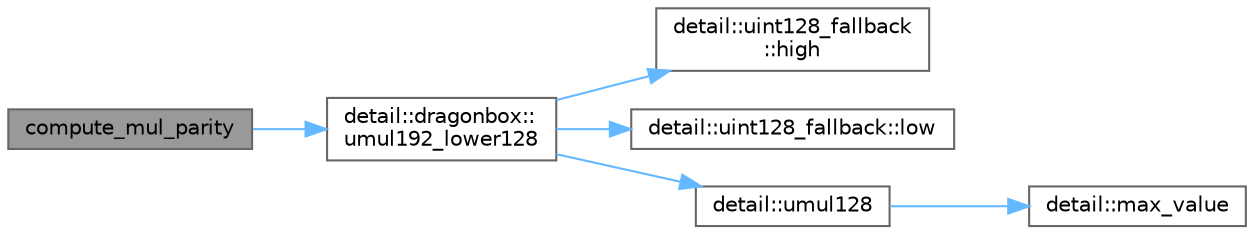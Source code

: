 digraph "compute_mul_parity"
{
 // LATEX_PDF_SIZE
  bgcolor="transparent";
  edge [fontname=Helvetica,fontsize=10,labelfontname=Helvetica,labelfontsize=10];
  node [fontname=Helvetica,fontsize=10,shape=box,height=0.2,width=0.4];
  rankdir="LR";
  Node1 [id="Node000001",label="compute_mul_parity",height=0.2,width=0.4,color="gray40", fillcolor="grey60", style="filled", fontcolor="black",tooltip=" "];
  Node1 -> Node2 [id="edge1_Node000001_Node000002",color="steelblue1",style="solid",tooltip=" "];
  Node2 [id="Node000002",label="detail::dragonbox::\lumul192_lower128",height=0.2,width=0.4,color="grey40", fillcolor="white", style="filled",URL="$namespacedetail_1_1dragonbox.html#a00b314c81f5a84304eaba6d1afa17884",tooltip=" "];
  Node2 -> Node3 [id="edge2_Node000002_Node000003",color="steelblue1",style="solid",tooltip=" "];
  Node3 [id="Node000003",label="detail::uint128_fallback\l::high",height=0.2,width=0.4,color="grey40", fillcolor="white", style="filled",URL="$classdetail_1_1uint128__fallback.html#a26c8f23762f3ed8d28c37e96f82ed82b",tooltip=" "];
  Node2 -> Node4 [id="edge3_Node000002_Node000004",color="steelblue1",style="solid",tooltip=" "];
  Node4 [id="Node000004",label="detail::uint128_fallback::low",height=0.2,width=0.4,color="grey40", fillcolor="white", style="filled",URL="$classdetail_1_1uint128__fallback.html#a567436462f91ee9bf0f20c9af5fbcfb6",tooltip=" "];
  Node2 -> Node5 [id="edge4_Node000002_Node000005",color="steelblue1",style="solid",tooltip=" "];
  Node5 [id="Node000005",label="detail::umul128",height=0.2,width=0.4,color="grey40", fillcolor="white", style="filled",URL="$namespacedetail.html#a2fcc6d7c0a2284622dd2f93e7e167673",tooltip=" "];
  Node5 -> Node6 [id="edge5_Node000005_Node000006",color="steelblue1",style="solid",tooltip=" "];
  Node6 [id="Node000006",label="detail::max_value",height=0.2,width=0.4,color="grey40", fillcolor="white", style="filled",URL="$namespacedetail.html#af945a554ca47dfab2f9ff9f2121ad18f",tooltip=" "];
}
